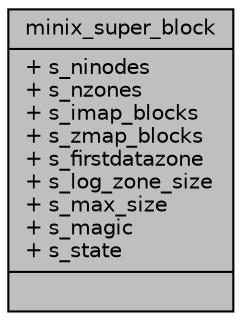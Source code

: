 digraph "minix_super_block"
{
 // LATEX_PDF_SIZE
  edge [fontname="Helvetica",fontsize="10",labelfontname="Helvetica",labelfontsize="10"];
  node [fontname="Helvetica",fontsize="10",shape=record];
  Node1 [label="{minix_super_block\n|+ s_ninodes\l+ s_nzones\l+ s_imap_blocks\l+ s_zmap_blocks\l+ s_firstdatazone\l+ s_log_zone_size\l+ s_max_size\l+ s_magic\l+ s_state\l|}",height=0.2,width=0.4,color="black", fillcolor="grey75", style="filled", fontcolor="black",tooltip=" "];
}

